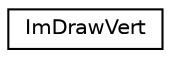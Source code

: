 digraph "Graphical Class Hierarchy"
{
 // LATEX_PDF_SIZE
  edge [fontname="Helvetica",fontsize="10",labelfontname="Helvetica",labelfontsize="10"];
  node [fontname="Helvetica",fontsize="10",shape=record];
  rankdir="LR";
  Node0 [label="ImDrawVert",height=0.2,width=0.4,color="black", fillcolor="white", style="filled",URL="$structImDrawVert.html",tooltip=" "];
}
